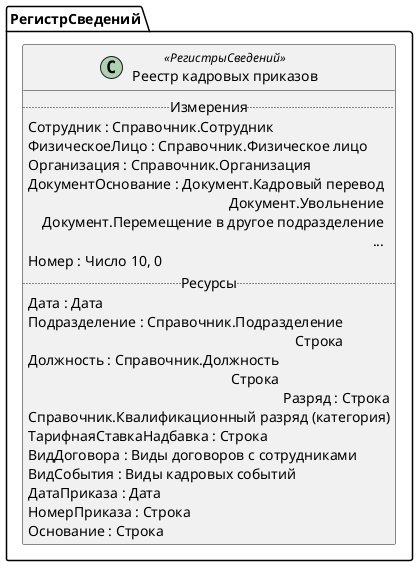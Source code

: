 ﻿@startuml РеестрКадровыхПриказов
'!include templates.wsd
'..\include templates.wsd
class РегистрСведений.РеестрКадровыхПриказов as "Реестр кадровых приказов" <<РегистрыСведений>>
{
..Измерения..
Сотрудник : Справочник.Сотрудник
ФизическоеЛицо : Справочник.Физическое лицо
Организация : Справочник.Организация
ДокументОснование : Документ.Кадровый перевод\rДокумент.Увольнение\rДокумент.Перемещение в другое подразделение\r...
Номер : Число 10, 0
..Ресурсы..
Дата : Дата
Подразделение : Справочник.Подразделение\rСтрока
Должность : Справочник.Должность\rСтрока
Разряд : Строка\rСправочник.Квалификационный разряд (категория)
ТарифнаяСтавкаНадбавка : Строка
ВидДоговора : Виды договоров с сотрудниками
ВидСобытия : Виды кадровых событий
ДатаПриказа : Дата
НомерПриказа : Строка
Основание : Строка
}
@enduml

